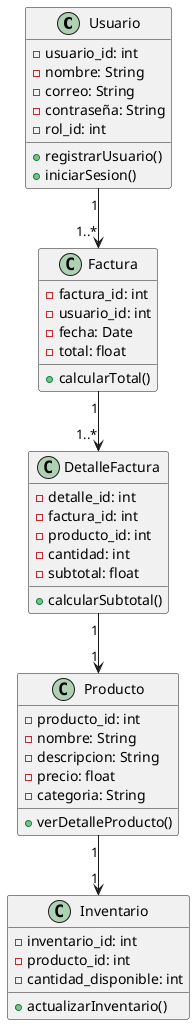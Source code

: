@startuml
class Usuario {
    - usuario_id: int
    - nombre: String
    - correo: String
    - contraseña: String
    - rol_id: int
    + registrarUsuario()
    + iniciarSesion()
}

class Producto {
    - producto_id: int
    - nombre: String
    - descripcion: String
    - precio: float
    - categoria: String
    + verDetalleProducto()
}

class Inventario {
    - inventario_id: int
    - producto_id: int
    - cantidad_disponible: int
    + actualizarInventario()
}

class Factura {
    - factura_id: int
    - usuario_id: int
    - fecha: Date
    - total: float
    + calcularTotal()
}

class DetalleFactura {
    - detalle_id: int
    - factura_id: int
    - producto_id: int
    - cantidad: int
    - subtotal: float
    + calcularSubtotal()
}

Usuario "1" --> "1..*" Factura
Factura "1" --> "1..*" DetalleFactura
DetalleFactura "1" --> "1" Producto
Producto "1" --> "1" Inventario
@enduml
